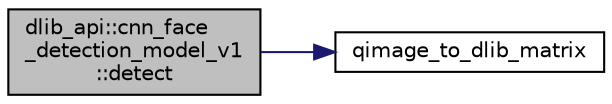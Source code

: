 digraph "dlib_api::cnn_face_detection_model_v1::detect"
{
 // LATEX_PDF_SIZE
  edge [fontname="Helvetica",fontsize="10",labelfontname="Helvetica",labelfontsize="10"];
  node [fontname="Helvetica",fontsize="10",shape=record];
  rankdir="LR";
  Node1 [label="dlib_api::cnn_face\l_detection_model_v1\l::detect",height=0.2,width=0.4,color="black", fillcolor="grey75", style="filled", fontcolor="black",tooltip=" "];
  Node1 -> Node2 [color="midnightblue",fontsize="10",style="solid",fontname="Helvetica"];
  Node2 [label="qimage_to_dlib_matrix",height=0.2,width=0.4,color="black", fillcolor="white", style="filled",URL="$helpers_8cpp.html#a837202d0722017acc40b678d441368e3",tooltip=" "];
}
